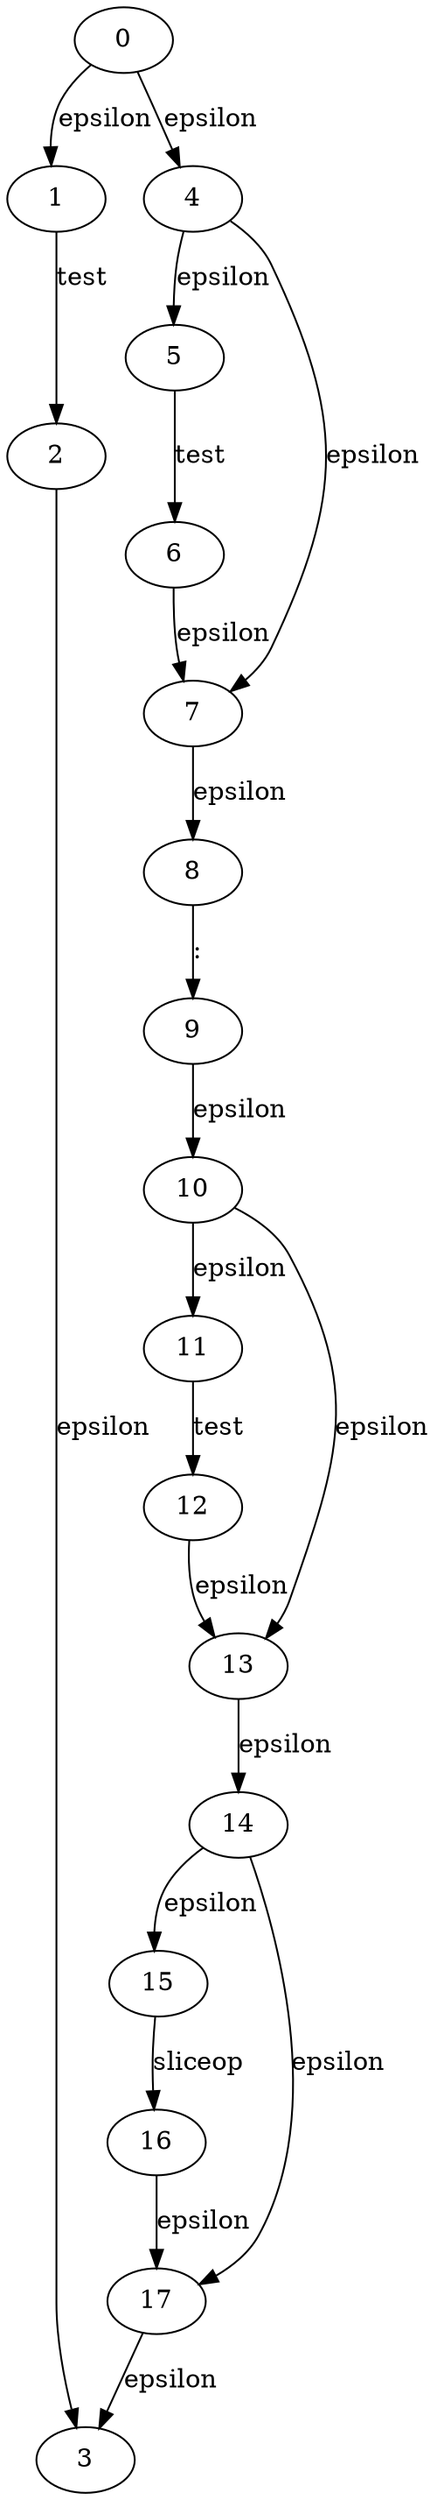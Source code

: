 

digraph subscript {
  0->1[label=epsilon]
  1->2[label=test]
  2->3[label=epsilon]
  0->4[label=epsilon]
  4->5[label=epsilon]
  5->6[label=test]
  6->7[label=epsilon]
  7->8[label=epsilon]
  8->9[label=":"]
  9->10[label=epsilon]
  10->11[label=epsilon]
  11->12[label=test]
  12->13[label=epsilon]
  13->14[label=epsilon]
  14->15[label=epsilon]
  15->16[label=sliceop]
  16->17[label=epsilon]
  17->3[label=epsilon]
  14->17[label=epsilon]
  10->13[label=epsilon]
  4->7[label=epsilon]
}
